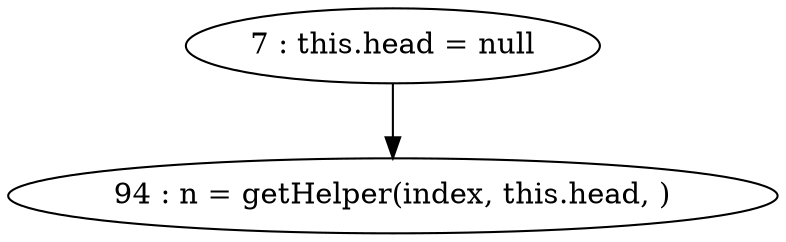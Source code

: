 digraph G {
"7 : this.head = null"
"7 : this.head = null" -> "94 : n = getHelper(index, this.head, )"
"94 : n = getHelper(index, this.head, )"
}